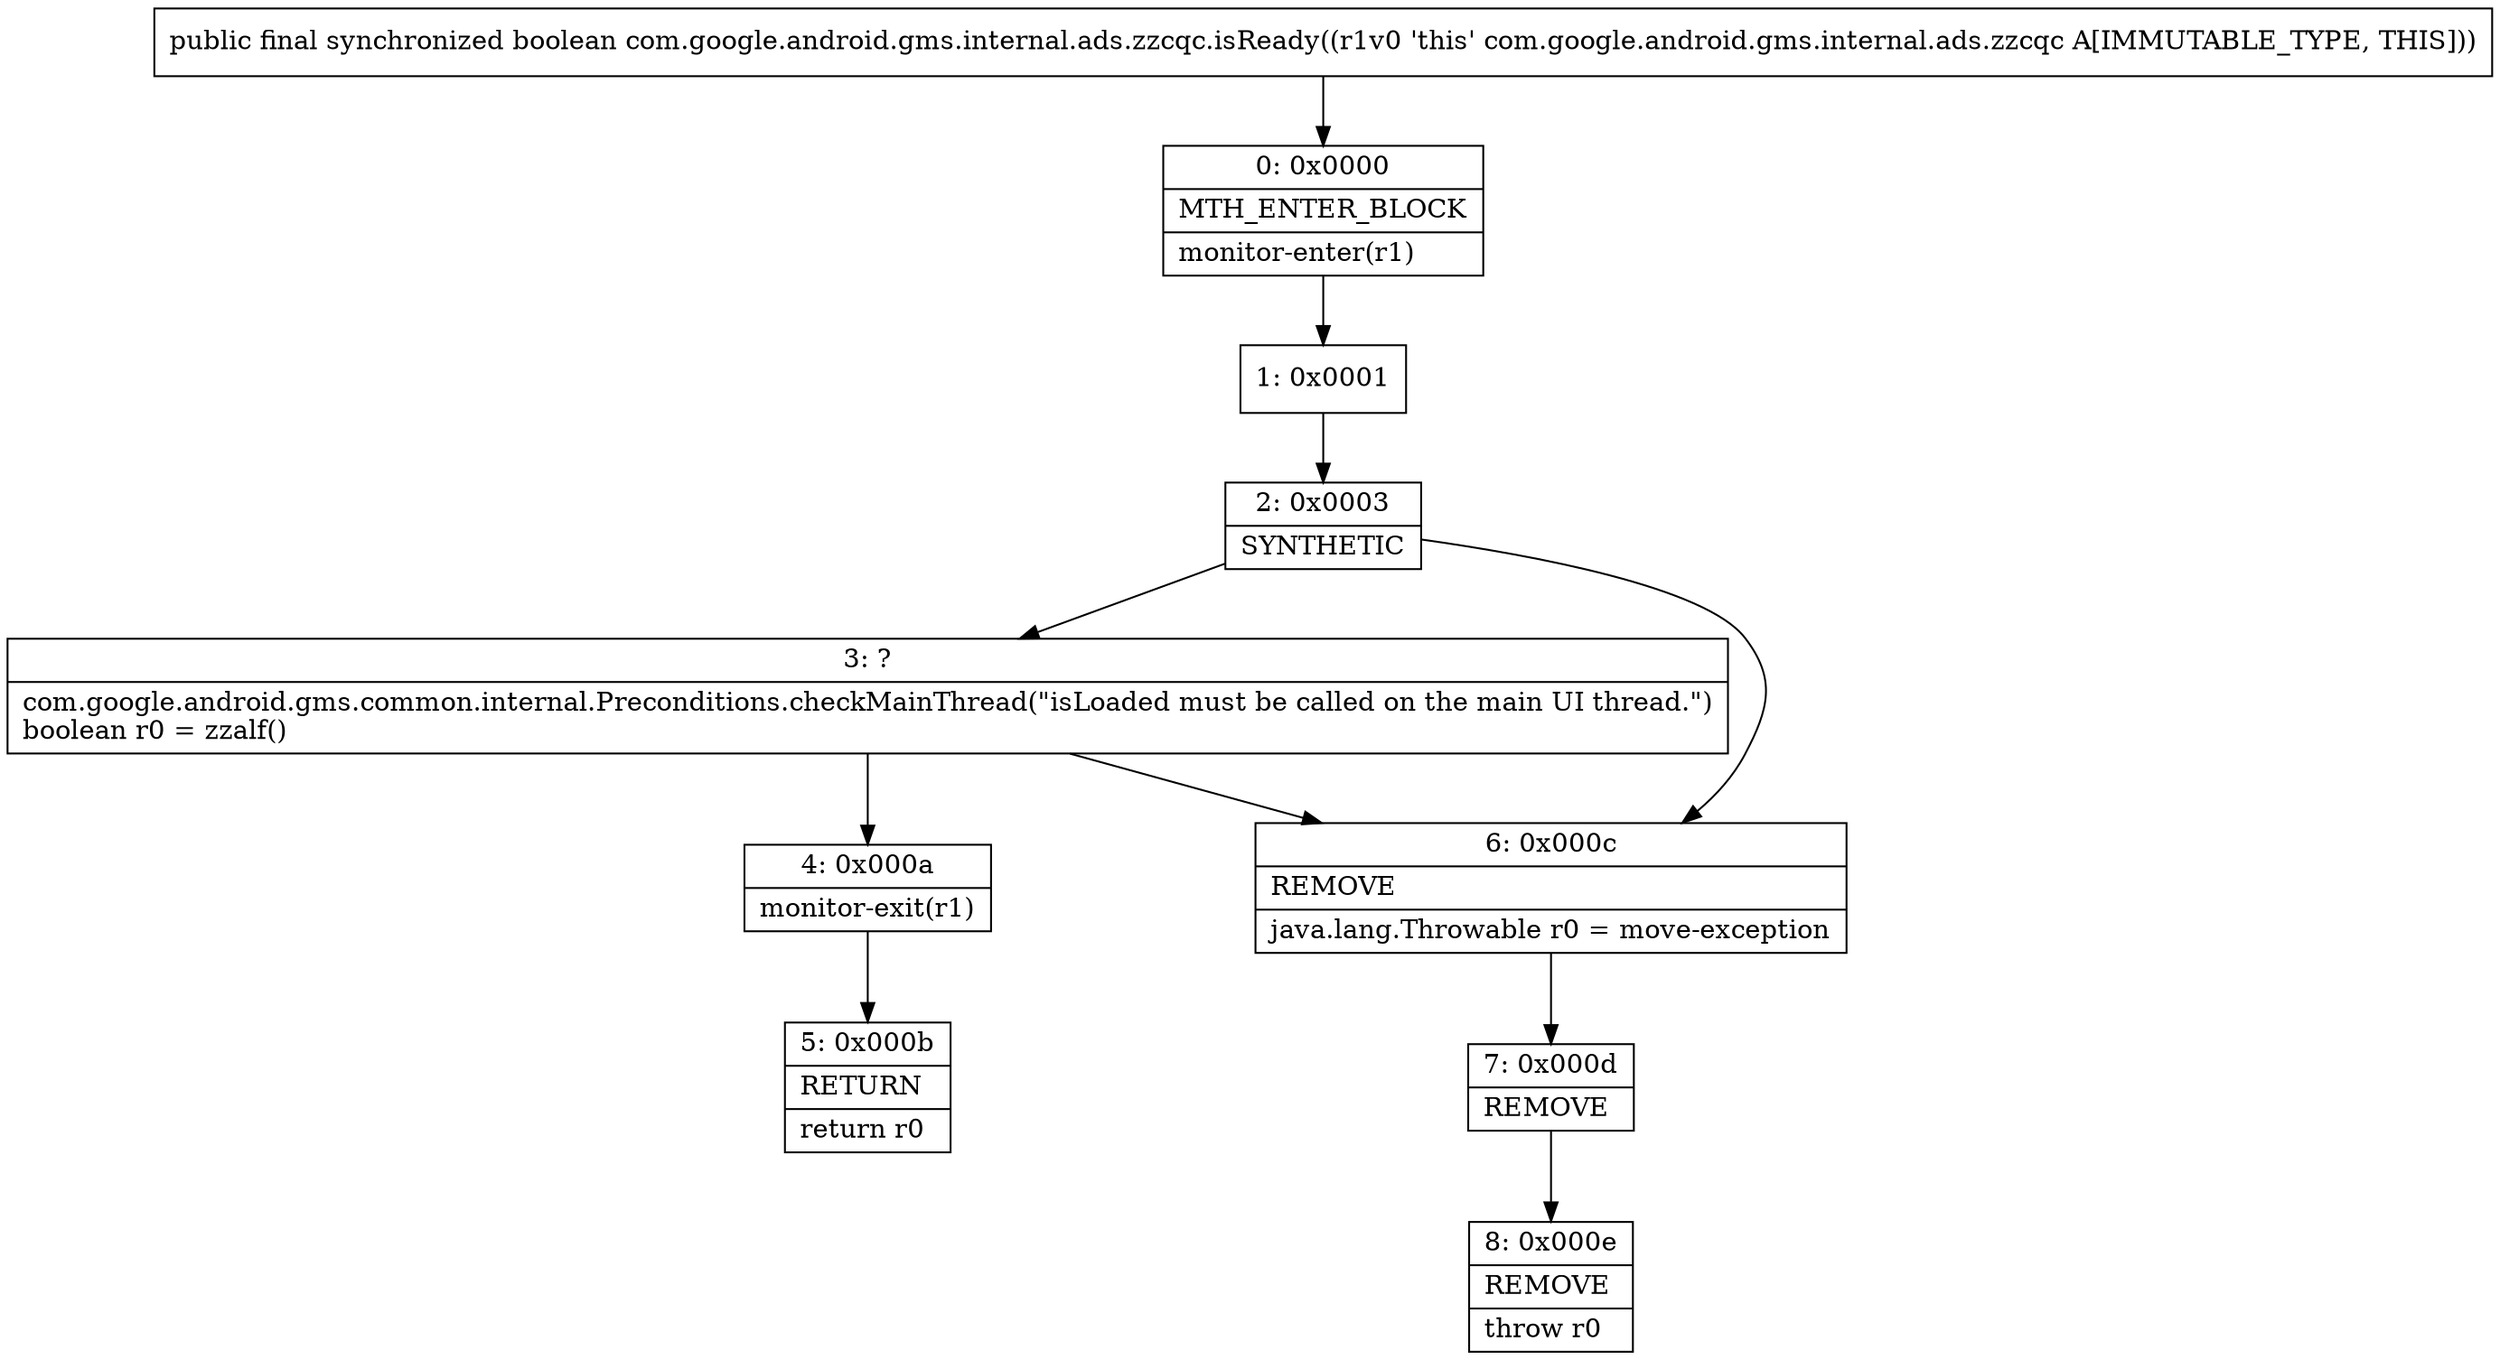 digraph "CFG forcom.google.android.gms.internal.ads.zzcqc.isReady()Z" {
Node_0 [shape=record,label="{0\:\ 0x0000|MTH_ENTER_BLOCK\l|monitor\-enter(r1)\l}"];
Node_1 [shape=record,label="{1\:\ 0x0001}"];
Node_2 [shape=record,label="{2\:\ 0x0003|SYNTHETIC\l}"];
Node_3 [shape=record,label="{3\:\ ?|com.google.android.gms.common.internal.Preconditions.checkMainThread(\"isLoaded must be called on the main UI thread.\")\lboolean r0 = zzalf()\l}"];
Node_4 [shape=record,label="{4\:\ 0x000a|monitor\-exit(r1)\l}"];
Node_5 [shape=record,label="{5\:\ 0x000b|RETURN\l|return r0\l}"];
Node_6 [shape=record,label="{6\:\ 0x000c|REMOVE\l|java.lang.Throwable r0 = move\-exception\l}"];
Node_7 [shape=record,label="{7\:\ 0x000d|REMOVE\l}"];
Node_8 [shape=record,label="{8\:\ 0x000e|REMOVE\l|throw r0\l}"];
MethodNode[shape=record,label="{public final synchronized boolean com.google.android.gms.internal.ads.zzcqc.isReady((r1v0 'this' com.google.android.gms.internal.ads.zzcqc A[IMMUTABLE_TYPE, THIS])) }"];
MethodNode -> Node_0;
Node_0 -> Node_1;
Node_1 -> Node_2;
Node_2 -> Node_3;
Node_2 -> Node_6;
Node_3 -> Node_6;
Node_3 -> Node_4;
Node_4 -> Node_5;
Node_6 -> Node_7;
Node_7 -> Node_8;
}

